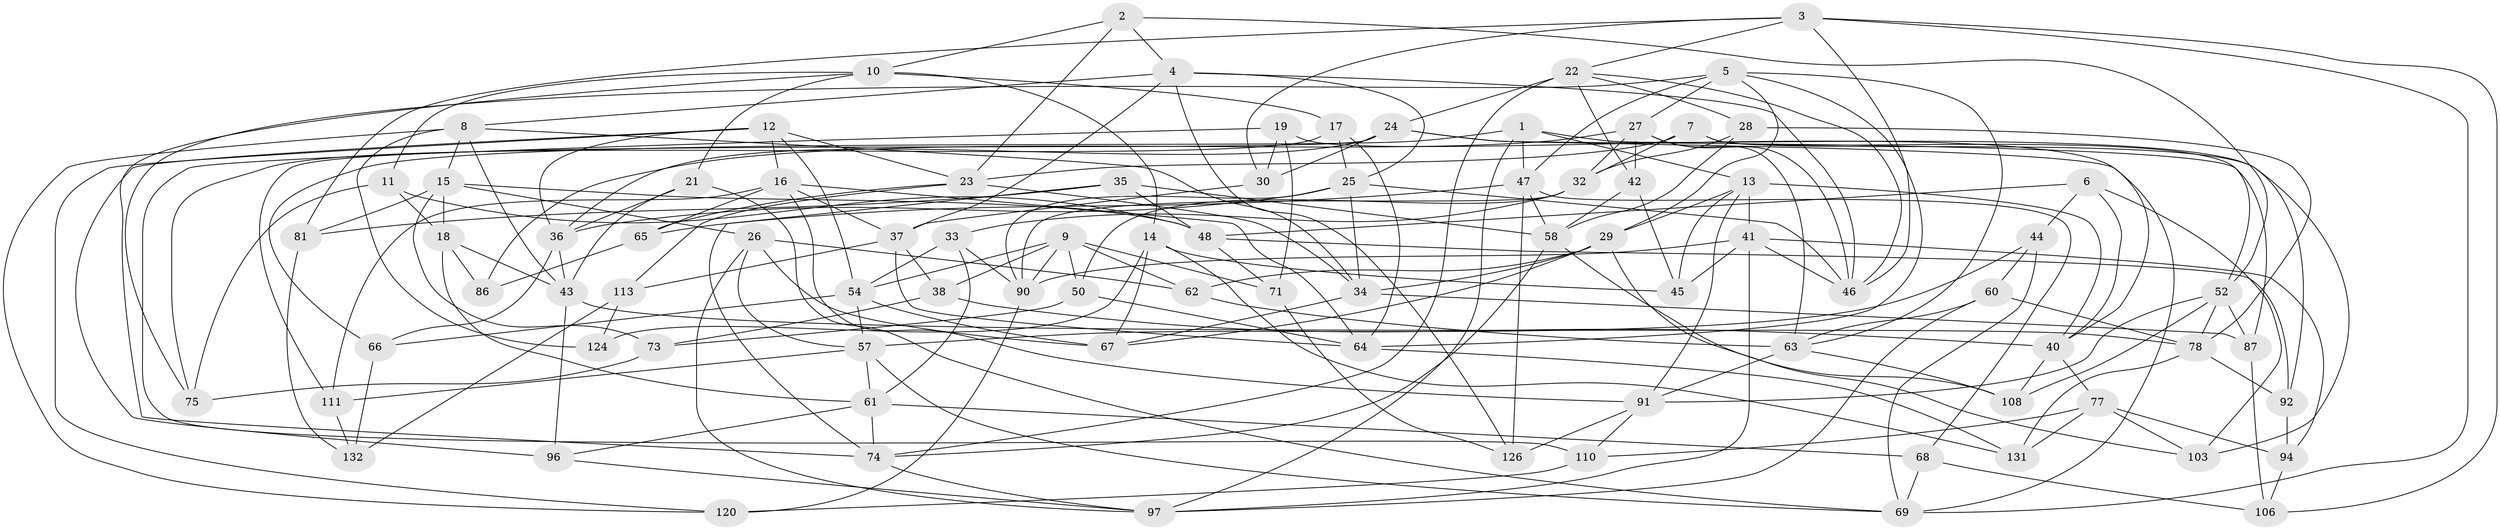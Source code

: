 // original degree distribution, {4: 1.0}
// Generated by graph-tools (version 1.1) at 2025/11/02/27/25 16:11:47]
// undirected, 86 vertices, 213 edges
graph export_dot {
graph [start="1"]
  node [color=gray90,style=filled];
  1 [super="+125"];
  2;
  3 [super="+89"];
  4 [super="+123"];
  5 [super="+39"];
  6;
  7;
  8 [super="+31"];
  9 [super="+118"];
  10 [super="+128"];
  11;
  12 [super="+105"];
  13 [super="+93"];
  14 [super="+83"];
  15 [super="+59"];
  16 [super="+20"];
  17;
  18 [super="+56"];
  19;
  21;
  22 [super="+101"];
  23 [super="+53"];
  24 [super="+51"];
  25 [super="+88"];
  26 [super="+84"];
  27 [super="+104"];
  28;
  29 [super="+95"];
  30;
  32 [super="+129"];
  33;
  34 [super="+115"];
  35;
  36 [super="+122"];
  37 [super="+49"];
  38;
  40 [super="+85"];
  41 [super="+55"];
  42;
  43 [super="+117"];
  44;
  45;
  46 [super="+109"];
  47 [super="+70"];
  48 [super="+76"];
  50;
  52 [super="+100"];
  54 [super="+99"];
  57 [super="+119"];
  58 [super="+107"];
  60;
  61 [super="+114"];
  62;
  63 [super="+80"];
  64 [super="+98"];
  65;
  66;
  67 [super="+72"];
  68;
  69 [super="+82"];
  71;
  73;
  74 [super="+130"];
  75;
  77 [super="+116"];
  78 [super="+79"];
  81;
  86;
  87;
  90 [super="+127"];
  91 [super="+112"];
  92;
  94;
  96;
  97 [super="+102"];
  103 [super="+121"];
  106;
  108;
  110;
  111;
  113;
  120;
  124;
  126;
  131;
  132;
  1 -- 66;
  1 -- 97;
  1 -- 13;
  1 -- 103 [weight=2];
  1 -- 47;
  2 -- 4;
  2 -- 10;
  2 -- 52;
  2 -- 23;
  3 -- 106;
  3 -- 81;
  3 -- 30;
  3 -- 69;
  3 -- 46;
  3 -- 22;
  4 -- 126;
  4 -- 8;
  4 -- 25;
  4 -- 37;
  4 -- 46;
  5 -- 64;
  5 -- 75;
  5 -- 63;
  5 -- 29;
  5 -- 27;
  5 -- 47;
  6 -- 44;
  6 -- 103;
  6 -- 40;
  6 -- 48;
  7 -- 23;
  7 -- 92;
  7 -- 32;
  7 -- 52;
  8 -- 15;
  8 -- 120;
  8 -- 34;
  8 -- 124;
  8 -- 43;
  9 -- 38;
  9 -- 71;
  9 -- 54;
  9 -- 50;
  9 -- 90;
  9 -- 62;
  10 -- 11;
  10 -- 17;
  10 -- 21;
  10 -- 74;
  10 -- 14;
  11 -- 75;
  11 -- 48;
  11 -- 18;
  12 -- 54;
  12 -- 96;
  12 -- 16;
  12 -- 120;
  12 -- 36;
  12 -- 23;
  13 -- 91;
  13 -- 40;
  13 -- 41;
  13 -- 45;
  13 -- 29;
  14 -- 124 [weight=2];
  14 -- 131;
  14 -- 45;
  14 -- 67;
  15 -- 73;
  15 -- 18;
  15 -- 81;
  15 -- 48;
  15 -- 26;
  16 -- 91;
  16 -- 64;
  16 -- 65;
  16 -- 111;
  16 -- 37;
  17 -- 75;
  17 -- 64;
  17 -- 25;
  18 -- 86 [weight=2];
  18 -- 61;
  18 -- 43;
  19 -- 30;
  19 -- 110;
  19 -- 71;
  19 -- 69;
  21 -- 43;
  21 -- 69;
  21 -- 36;
  22 -- 74;
  22 -- 42;
  22 -- 46;
  22 -- 24;
  22 -- 28;
  23 -- 34;
  23 -- 65;
  23 -- 113;
  24 -- 36;
  24 -- 40;
  24 -- 111;
  24 -- 30;
  24 -- 87;
  25 -- 34;
  25 -- 46;
  25 -- 90;
  25 -- 36;
  26 -- 57;
  26 -- 67 [weight=2];
  26 -- 97;
  26 -- 62;
  27 -- 63;
  27 -- 42;
  27 -- 32;
  27 -- 46;
  27 -- 86;
  28 -- 78;
  28 -- 58;
  28 -- 32;
  29 -- 67;
  29 -- 62;
  29 -- 34;
  29 -- 103;
  30 -- 37;
  32 -- 90;
  32 -- 33;
  32 -- 50;
  33 -- 54;
  33 -- 90;
  33 -- 61;
  34 -- 67;
  34 -- 87;
  35 -- 81;
  35 -- 58;
  35 -- 48;
  35 -- 74;
  36 -- 43;
  36 -- 66;
  37 -- 113;
  37 -- 64;
  37 -- 38;
  38 -- 73;
  38 -- 40;
  40 -- 108;
  40 -- 77;
  41 -- 45;
  41 -- 46;
  41 -- 90;
  41 -- 94;
  41 -- 97;
  42 -- 45;
  42 -- 58;
  43 -- 78;
  43 -- 96;
  44 -- 60;
  44 -- 69;
  44 -- 57;
  47 -- 68;
  47 -- 126;
  47 -- 65;
  47 -- 58;
  48 -- 71;
  48 -- 92;
  50 -- 64;
  50 -- 73;
  52 -- 108;
  52 -- 78;
  52 -- 91;
  52 -- 87;
  54 -- 67;
  54 -- 57;
  54 -- 66;
  57 -- 111;
  57 -- 69;
  57 -- 61;
  58 -- 74;
  58 -- 108;
  60 -- 97;
  60 -- 78;
  60 -- 63;
  61 -- 96;
  61 -- 74;
  61 -- 68;
  62 -- 63;
  63 -- 91;
  63 -- 108;
  64 -- 131;
  65 -- 86;
  66 -- 132;
  68 -- 106;
  68 -- 69;
  71 -- 126;
  73 -- 75;
  74 -- 97;
  77 -- 94;
  77 -- 131;
  77 -- 110;
  77 -- 103 [weight=2];
  78 -- 92;
  78 -- 131;
  81 -- 132;
  87 -- 106;
  90 -- 120;
  91 -- 110;
  91 -- 126;
  92 -- 94;
  94 -- 106;
  96 -- 97;
  110 -- 120;
  111 -- 132;
  113 -- 124;
  113 -- 132;
}
